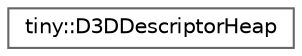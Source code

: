 digraph "Graphical Class Hierarchy"
{
 // LATEX_PDF_SIZE
  bgcolor="transparent";
  edge [fontname=Helvetica,fontsize=10,labelfontname=Helvetica,labelfontsize=10];
  node [fontname=Helvetica,fontsize=10,shape=box,height=0.2,width=0.4];
  rankdir="LR";
  Node0 [id="Node000000",label="tiny::D3DDescriptorHeap",height=0.2,width=0.4,color="grey40", fillcolor="white", style="filled",URL="$classtiny_1_1_d3_d_descriptor_heap.html",tooltip=" "];
}
